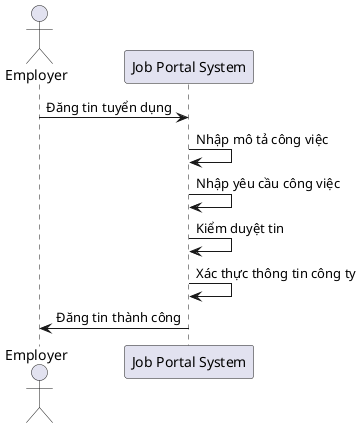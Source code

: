 @startuml
actor "Employer" as E
participant "Job Portal System" as JPS

E -> JPS: Đăng tin tuyển dụng
JPS -> JPS: Nhập mô tả công việc
JPS -> JPS: Nhập yêu cầu công việc
JPS -> JPS: Kiểm duyệt tin
JPS -> JPS: Xác thực thông tin công ty
JPS -> E: Đăng tin thành công

@enduml